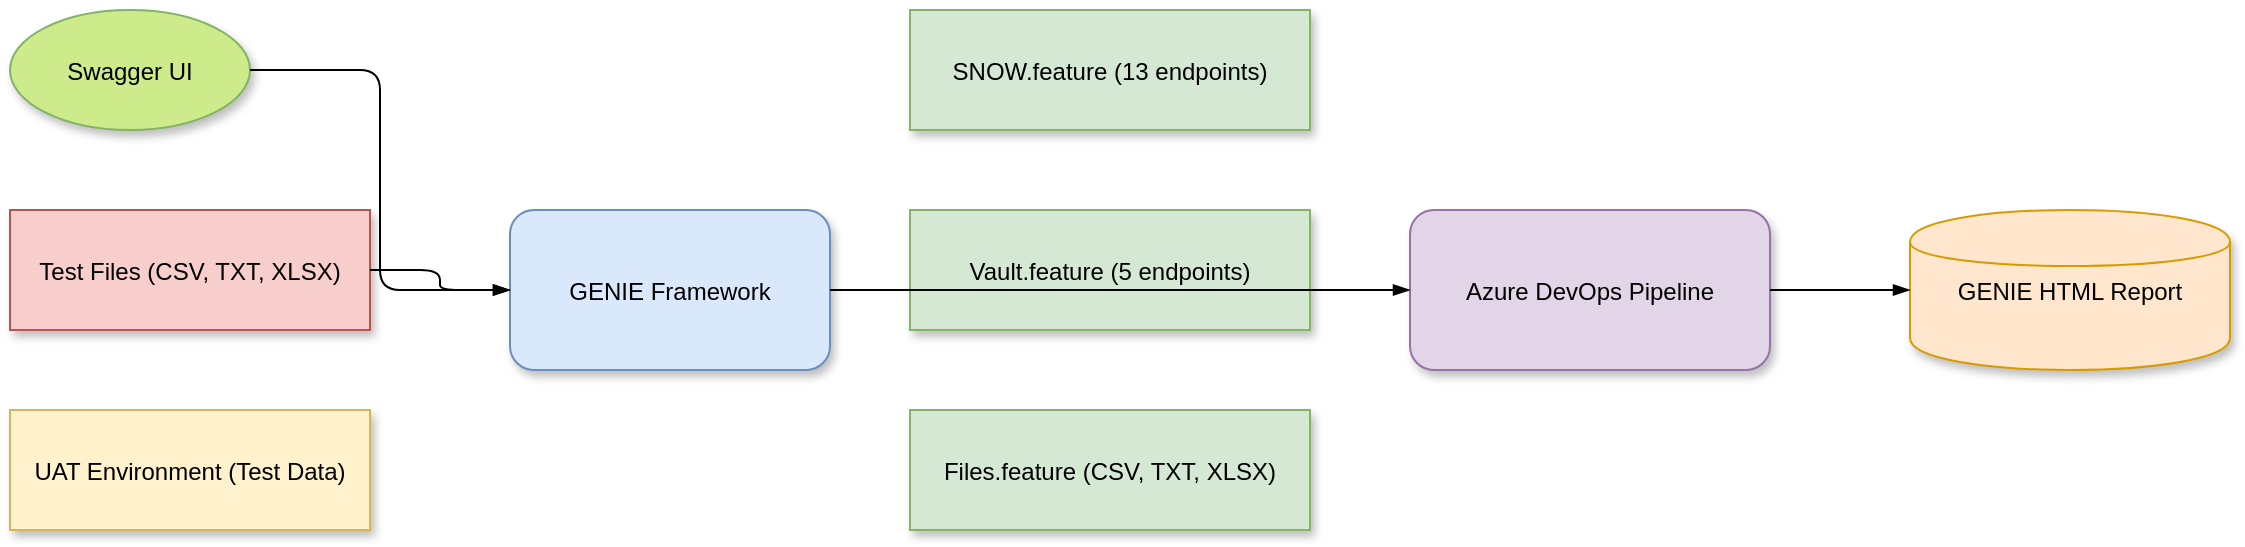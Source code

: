 <mxfile>
  <diagram name="Enhanced Data Flow" id="enhanced1">
    <mxGraphModel dx="1200" dy="1200" grid="1" gridSize="10" guides="1" tooltips="1" connect="1" arrows="1" fold="1" page="1" pageScale="1" pageWidth="827" pageHeight="1169" math="0" shadow="0">
      <root>
        <mxCell id="0" />
        <mxCell id="1" parent="0" />

        <!-- Data Sources -->
        <mxCell id="swagger" value="Swagger UI" style="shape=ellipse;fillColor=#CDEB8B;strokeColor=#82B366;shadow=1;" vertex="1" parent="1">
          <mxGeometry x="50" y="50" width="120" height="60" as="geometry" />
        </mxCell>
        <mxCell id="files" value="Test Files (CSV, TXT, XLSX)" style="shape=rectangle;fillColor=#F8CECC;strokeColor=#B85450;shadow=1;" vertex="1" parent="1">
          <mxGeometry x="50" y="150" width="180" height="60" as="geometry" />
        </mxCell>
        <mxCell id="uat" value="UAT Environment (Test Data)" style="shape=rectangle;fillColor=#FFF2CC;strokeColor=#D6B656;shadow=1;" vertex="1" parent="1">
          <mxGeometry x="50" y="250" width="180" height="60" as="geometry" />
        </mxCell>

        <!-- GENIE Framework -->
        <mxCell id="genie" value="GENIE Framework" style="rounded=1;fillColor=#DAE8FC;strokeColor=#6C8EBF;shadow=1;" vertex="1" parent="1">
          <mxGeometry x="300" y="150" width="160" height="80" as="geometry" />
        </mxCell>

        <!-- Feature Files -->
        <mxCell id="feature_snow" value="SNOW.feature (13 endpoints)" style="shape=rectangle;fillColor=#D5E8D4;strokeColor=#82B366;shadow=1;" vertex="1" parent="1">
          <mxGeometry x="500" y="50" width="200" height="60" as="geometry" />
        </mxCell>
        <mxCell id="feature_vault" value="Vault.feature (5 endpoints)" style="shape=rectangle;fillColor=#D5E8D4;strokeColor=#82B366;shadow=1;" vertex="1" parent="1">
          <mxGeometry x="500" y="150" width="200" height="60" as="geometry" />
        </mxCell>
        <mxCell id="feature_files" value="Files.feature (CSV, TXT, XLSX)" style="shape=rectangle;fillColor=#D5E8D4;strokeColor=#82B366;shadow=1;" vertex="1" parent="1">
          <mxGeometry x="500" y="250" width="200" height="60" as="geometry" />
        </mxCell>

        <!-- Azure DevOps -->
        <mxCell id="devops" value="Azure DevOps Pipeline" style="rounded=1;fillColor=#E1D5E7;strokeColor=#9673A6;shadow=1;" vertex="1" parent="1">
          <mxGeometry x="750" y="150" width="180" height="80" as="geometry" />
        </mxCell>

        <!-- HTML Report -->
        <mxCell id="report" value="GENIE HTML Report" style="shape=cylinder;fillColor=#FFE6CC;strokeColor=#D79B00;shadow=1;" vertex="1" parent="1">
          <mxGeometry x="1000" y="150" width="160" height="80" as="geometry" />
        </mxCell>

        <!-- Arrows -->
        <mxCell id="arrow_swagger" style="edgeStyle=elbowEdgeStyle;endArrow=blockThin;strokeColor=#000000;" edge="1" parent="1" source="swagger" target="genie">
          <mxGeometry relative="1" as="geometry" />
        </mxCell>
        <mxCell id="arrow_files" style="edgeStyle=elbowEdgeStyle;endArrow=blockThin;strokeColor=#000000;" edge="1" parent="1" source="files" target="genie">
          <mxGeometry relative="1" as="geometry" />
        </mxCell>
        <mxCell id="arrow_feature" style="edgeStyle=elbowEdgeStyle;endArrow=blockThin;strokeColor=#000000;" edge="1" parent="1" source="genie" target="devops">
          <mxGeometry relative="1" as="geometry" />
        </mxCell>
        <mxCell id="arrow_devops" style="edgeStyle=elbowEdgeStyle;endArrow=blockThin;strokeColor=#000000;" edge="1" parent="1" source="devops" target="report">
          <mxGeometry relative="1" as="geometry" />
        </mxCell>

      </root>
    </mxGraphModel>
  </diagram>
</mxfile>